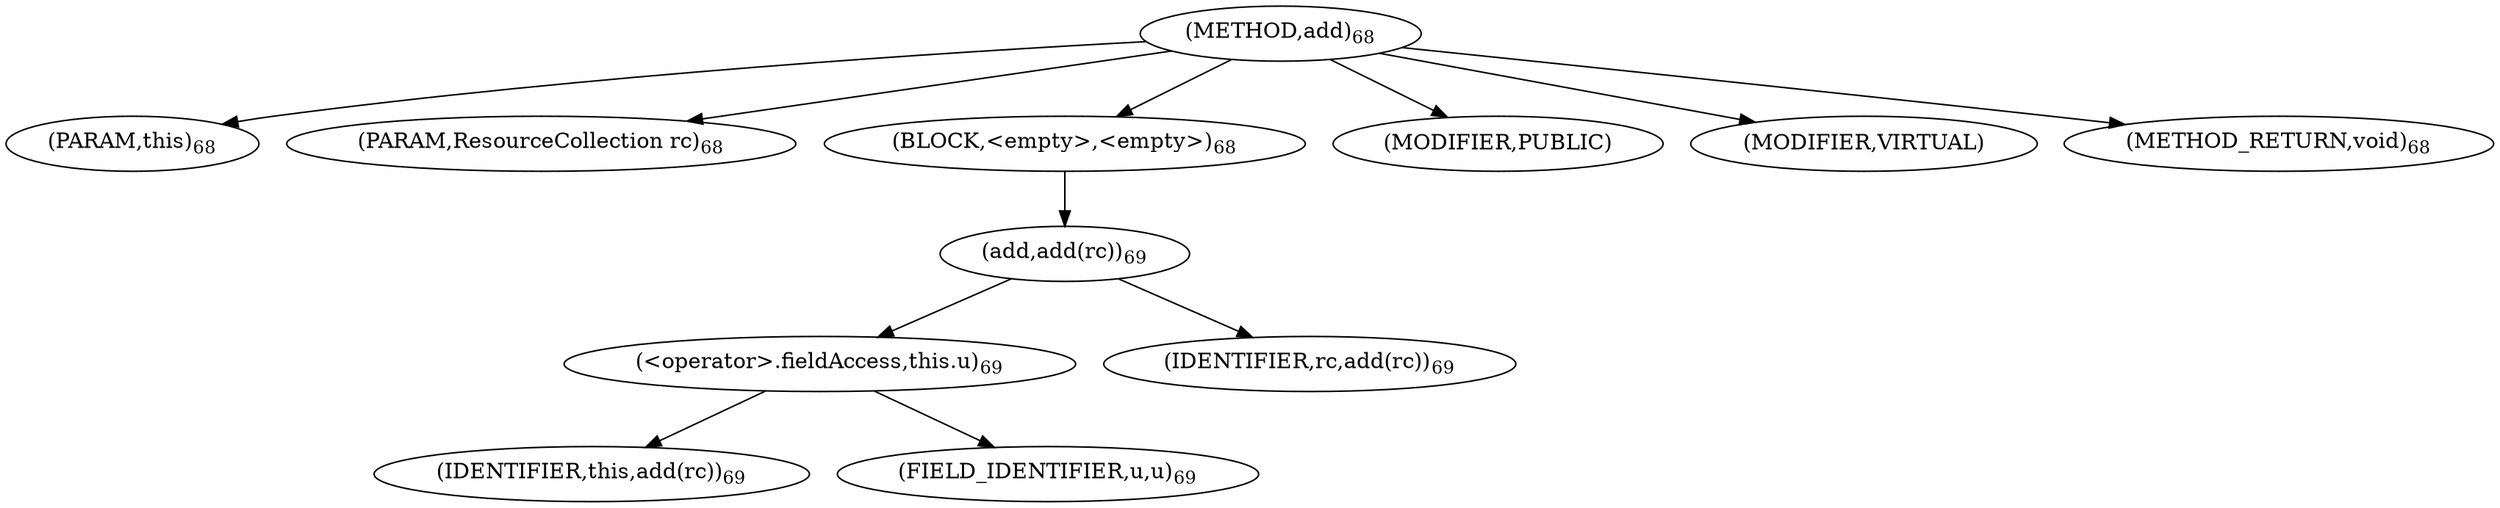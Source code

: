 digraph "add" {  
"130" [label = <(METHOD,add)<SUB>68</SUB>> ]
"131" [label = <(PARAM,this)<SUB>68</SUB>> ]
"132" [label = <(PARAM,ResourceCollection rc)<SUB>68</SUB>> ]
"133" [label = <(BLOCK,&lt;empty&gt;,&lt;empty&gt;)<SUB>68</SUB>> ]
"134" [label = <(add,add(rc))<SUB>69</SUB>> ]
"135" [label = <(&lt;operator&gt;.fieldAccess,this.u)<SUB>69</SUB>> ]
"136" [label = <(IDENTIFIER,this,add(rc))<SUB>69</SUB>> ]
"137" [label = <(FIELD_IDENTIFIER,u,u)<SUB>69</SUB>> ]
"138" [label = <(IDENTIFIER,rc,add(rc))<SUB>69</SUB>> ]
"139" [label = <(MODIFIER,PUBLIC)> ]
"140" [label = <(MODIFIER,VIRTUAL)> ]
"141" [label = <(METHOD_RETURN,void)<SUB>68</SUB>> ]
  "130" -> "131" 
  "130" -> "132" 
  "130" -> "133" 
  "130" -> "139" 
  "130" -> "140" 
  "130" -> "141" 
  "133" -> "134" 
  "134" -> "135" 
  "134" -> "138" 
  "135" -> "136" 
  "135" -> "137" 
}
